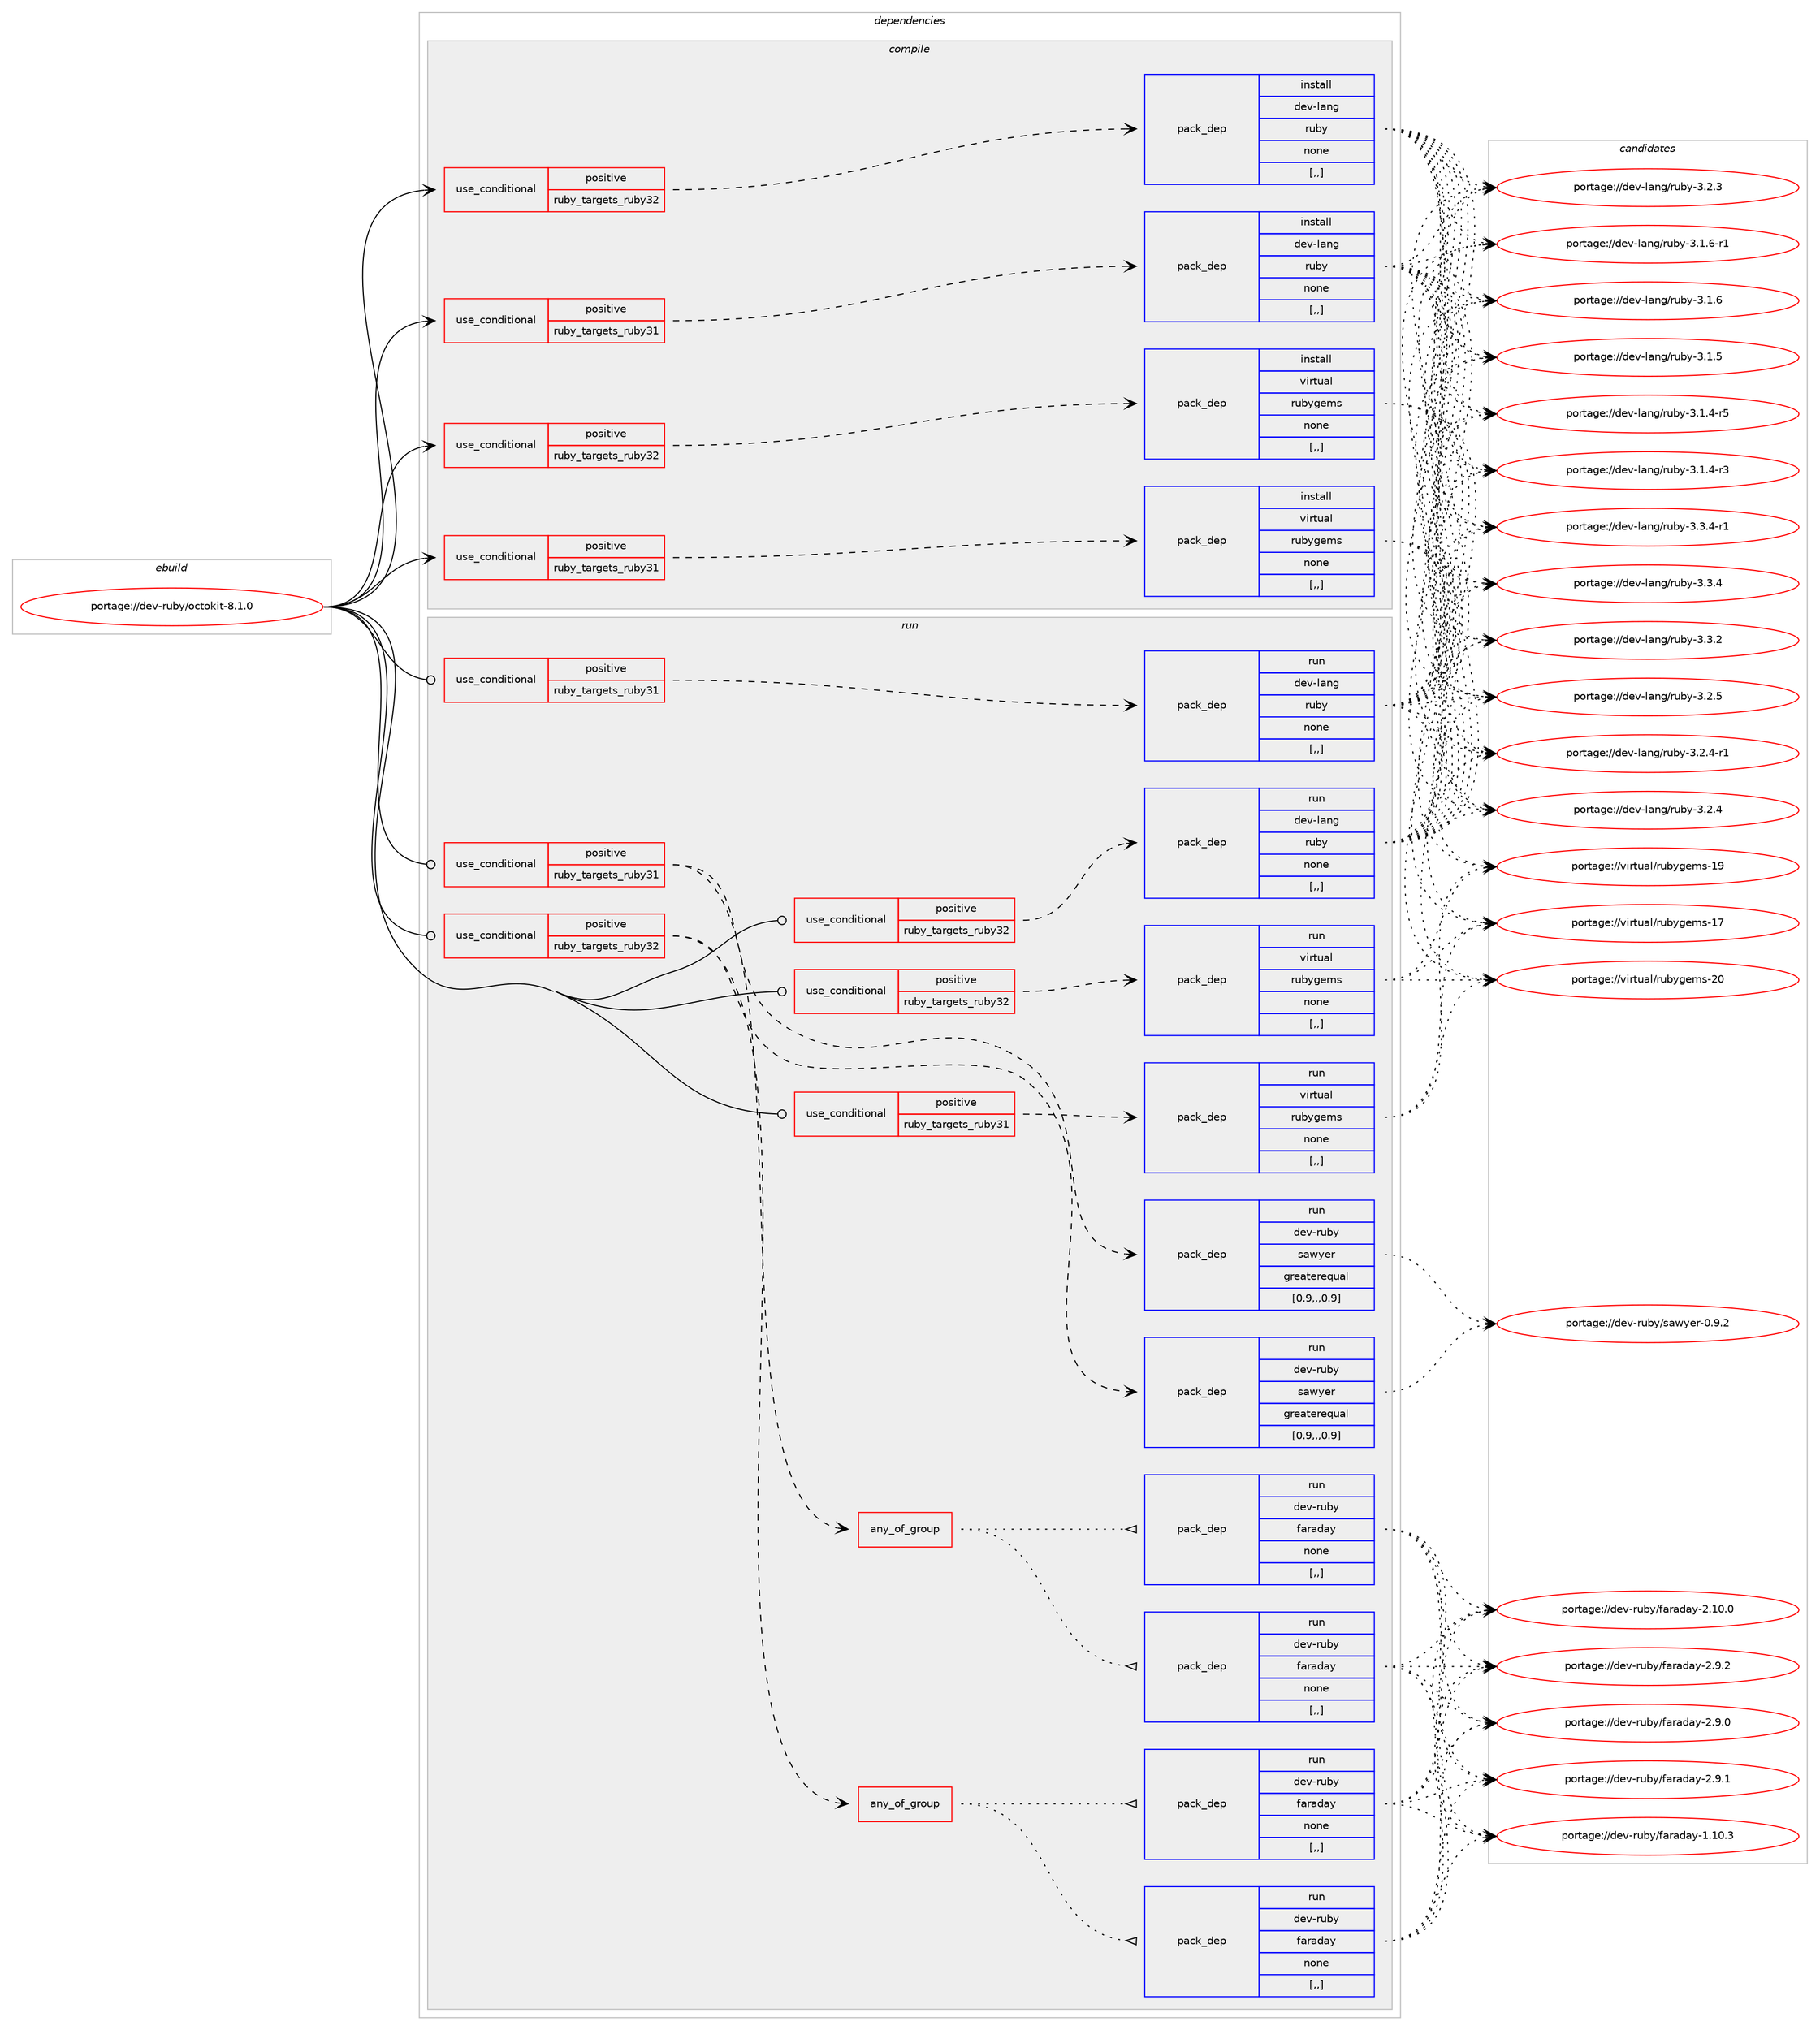 digraph prolog {

# *************
# Graph options
# *************

newrank=true;
concentrate=true;
compound=true;
graph [rankdir=LR,fontname=Helvetica,fontsize=10,ranksep=1.5];#, ranksep=2.5, nodesep=0.2];
edge  [arrowhead=vee];
node  [fontname=Helvetica,fontsize=10];

# **********
# The ebuild
# **********

subgraph cluster_leftcol {
color=gray;
label=<<i>ebuild</i>>;
id [label="portage://dev-ruby/octokit-8.1.0", color=red, width=4, href="../dev-ruby/octokit-8.1.0.svg"];
}

# ****************
# The dependencies
# ****************

subgraph cluster_midcol {
color=gray;
label=<<i>dependencies</i>>;
subgraph cluster_compile {
fillcolor="#eeeeee";
style=filled;
label=<<i>compile</i>>;
subgraph cond52057 {
dependency193122 [label=<<TABLE BORDER="0" CELLBORDER="1" CELLSPACING="0" CELLPADDING="4"><TR><TD ROWSPAN="3" CELLPADDING="10">use_conditional</TD></TR><TR><TD>positive</TD></TR><TR><TD>ruby_targets_ruby31</TD></TR></TABLE>>, shape=none, color=red];
subgraph pack139717 {
dependency193123 [label=<<TABLE BORDER="0" CELLBORDER="1" CELLSPACING="0" CELLPADDING="4" WIDTH="220"><TR><TD ROWSPAN="6" CELLPADDING="30">pack_dep</TD></TR><TR><TD WIDTH="110">install</TD></TR><TR><TD>dev-lang</TD></TR><TR><TD>ruby</TD></TR><TR><TD>none</TD></TR><TR><TD>[,,]</TD></TR></TABLE>>, shape=none, color=blue];
}
dependency193122:e -> dependency193123:w [weight=20,style="dashed",arrowhead="vee"];
}
id:e -> dependency193122:w [weight=20,style="solid",arrowhead="vee"];
subgraph cond52058 {
dependency193124 [label=<<TABLE BORDER="0" CELLBORDER="1" CELLSPACING="0" CELLPADDING="4"><TR><TD ROWSPAN="3" CELLPADDING="10">use_conditional</TD></TR><TR><TD>positive</TD></TR><TR><TD>ruby_targets_ruby31</TD></TR></TABLE>>, shape=none, color=red];
subgraph pack139718 {
dependency193125 [label=<<TABLE BORDER="0" CELLBORDER="1" CELLSPACING="0" CELLPADDING="4" WIDTH="220"><TR><TD ROWSPAN="6" CELLPADDING="30">pack_dep</TD></TR><TR><TD WIDTH="110">install</TD></TR><TR><TD>virtual</TD></TR><TR><TD>rubygems</TD></TR><TR><TD>none</TD></TR><TR><TD>[,,]</TD></TR></TABLE>>, shape=none, color=blue];
}
dependency193124:e -> dependency193125:w [weight=20,style="dashed",arrowhead="vee"];
}
id:e -> dependency193124:w [weight=20,style="solid",arrowhead="vee"];
subgraph cond52059 {
dependency193126 [label=<<TABLE BORDER="0" CELLBORDER="1" CELLSPACING="0" CELLPADDING="4"><TR><TD ROWSPAN="3" CELLPADDING="10">use_conditional</TD></TR><TR><TD>positive</TD></TR><TR><TD>ruby_targets_ruby32</TD></TR></TABLE>>, shape=none, color=red];
subgraph pack139719 {
dependency193127 [label=<<TABLE BORDER="0" CELLBORDER="1" CELLSPACING="0" CELLPADDING="4" WIDTH="220"><TR><TD ROWSPAN="6" CELLPADDING="30">pack_dep</TD></TR><TR><TD WIDTH="110">install</TD></TR><TR><TD>dev-lang</TD></TR><TR><TD>ruby</TD></TR><TR><TD>none</TD></TR><TR><TD>[,,]</TD></TR></TABLE>>, shape=none, color=blue];
}
dependency193126:e -> dependency193127:w [weight=20,style="dashed",arrowhead="vee"];
}
id:e -> dependency193126:w [weight=20,style="solid",arrowhead="vee"];
subgraph cond52060 {
dependency193128 [label=<<TABLE BORDER="0" CELLBORDER="1" CELLSPACING="0" CELLPADDING="4"><TR><TD ROWSPAN="3" CELLPADDING="10">use_conditional</TD></TR><TR><TD>positive</TD></TR><TR><TD>ruby_targets_ruby32</TD></TR></TABLE>>, shape=none, color=red];
subgraph pack139720 {
dependency193129 [label=<<TABLE BORDER="0" CELLBORDER="1" CELLSPACING="0" CELLPADDING="4" WIDTH="220"><TR><TD ROWSPAN="6" CELLPADDING="30">pack_dep</TD></TR><TR><TD WIDTH="110">install</TD></TR><TR><TD>virtual</TD></TR><TR><TD>rubygems</TD></TR><TR><TD>none</TD></TR><TR><TD>[,,]</TD></TR></TABLE>>, shape=none, color=blue];
}
dependency193128:e -> dependency193129:w [weight=20,style="dashed",arrowhead="vee"];
}
id:e -> dependency193128:w [weight=20,style="solid",arrowhead="vee"];
}
subgraph cluster_compileandrun {
fillcolor="#eeeeee";
style=filled;
label=<<i>compile and run</i>>;
}
subgraph cluster_run {
fillcolor="#eeeeee";
style=filled;
label=<<i>run</i>>;
subgraph cond52061 {
dependency193130 [label=<<TABLE BORDER="0" CELLBORDER="1" CELLSPACING="0" CELLPADDING="4"><TR><TD ROWSPAN="3" CELLPADDING="10">use_conditional</TD></TR><TR><TD>positive</TD></TR><TR><TD>ruby_targets_ruby31</TD></TR></TABLE>>, shape=none, color=red];
subgraph any1198 {
dependency193131 [label=<<TABLE BORDER="0" CELLBORDER="1" CELLSPACING="0" CELLPADDING="4"><TR><TD CELLPADDING="10">any_of_group</TD></TR></TABLE>>, shape=none, color=red];subgraph pack139721 {
dependency193132 [label=<<TABLE BORDER="0" CELLBORDER="1" CELLSPACING="0" CELLPADDING="4" WIDTH="220"><TR><TD ROWSPAN="6" CELLPADDING="30">pack_dep</TD></TR><TR><TD WIDTH="110">run</TD></TR><TR><TD>dev-ruby</TD></TR><TR><TD>faraday</TD></TR><TR><TD>none</TD></TR><TR><TD>[,,]</TD></TR></TABLE>>, shape=none, color=blue];
}
dependency193131:e -> dependency193132:w [weight=20,style="dotted",arrowhead="oinv"];
subgraph pack139722 {
dependency193133 [label=<<TABLE BORDER="0" CELLBORDER="1" CELLSPACING="0" CELLPADDING="4" WIDTH="220"><TR><TD ROWSPAN="6" CELLPADDING="30">pack_dep</TD></TR><TR><TD WIDTH="110">run</TD></TR><TR><TD>dev-ruby</TD></TR><TR><TD>faraday</TD></TR><TR><TD>none</TD></TR><TR><TD>[,,]</TD></TR></TABLE>>, shape=none, color=blue];
}
dependency193131:e -> dependency193133:w [weight=20,style="dotted",arrowhead="oinv"];
}
dependency193130:e -> dependency193131:w [weight=20,style="dashed",arrowhead="vee"];
subgraph pack139723 {
dependency193134 [label=<<TABLE BORDER="0" CELLBORDER="1" CELLSPACING="0" CELLPADDING="4" WIDTH="220"><TR><TD ROWSPAN="6" CELLPADDING="30">pack_dep</TD></TR><TR><TD WIDTH="110">run</TD></TR><TR><TD>dev-ruby</TD></TR><TR><TD>sawyer</TD></TR><TR><TD>greaterequal</TD></TR><TR><TD>[0.9,,,0.9]</TD></TR></TABLE>>, shape=none, color=blue];
}
dependency193130:e -> dependency193134:w [weight=20,style="dashed",arrowhead="vee"];
}
id:e -> dependency193130:w [weight=20,style="solid",arrowhead="odot"];
subgraph cond52062 {
dependency193135 [label=<<TABLE BORDER="0" CELLBORDER="1" CELLSPACING="0" CELLPADDING="4"><TR><TD ROWSPAN="3" CELLPADDING="10">use_conditional</TD></TR><TR><TD>positive</TD></TR><TR><TD>ruby_targets_ruby31</TD></TR></TABLE>>, shape=none, color=red];
subgraph pack139724 {
dependency193136 [label=<<TABLE BORDER="0" CELLBORDER="1" CELLSPACING="0" CELLPADDING="4" WIDTH="220"><TR><TD ROWSPAN="6" CELLPADDING="30">pack_dep</TD></TR><TR><TD WIDTH="110">run</TD></TR><TR><TD>dev-lang</TD></TR><TR><TD>ruby</TD></TR><TR><TD>none</TD></TR><TR><TD>[,,]</TD></TR></TABLE>>, shape=none, color=blue];
}
dependency193135:e -> dependency193136:w [weight=20,style="dashed",arrowhead="vee"];
}
id:e -> dependency193135:w [weight=20,style="solid",arrowhead="odot"];
subgraph cond52063 {
dependency193137 [label=<<TABLE BORDER="0" CELLBORDER="1" CELLSPACING="0" CELLPADDING="4"><TR><TD ROWSPAN="3" CELLPADDING="10">use_conditional</TD></TR><TR><TD>positive</TD></TR><TR><TD>ruby_targets_ruby31</TD></TR></TABLE>>, shape=none, color=red];
subgraph pack139725 {
dependency193138 [label=<<TABLE BORDER="0" CELLBORDER="1" CELLSPACING="0" CELLPADDING="4" WIDTH="220"><TR><TD ROWSPAN="6" CELLPADDING="30">pack_dep</TD></TR><TR><TD WIDTH="110">run</TD></TR><TR><TD>virtual</TD></TR><TR><TD>rubygems</TD></TR><TR><TD>none</TD></TR><TR><TD>[,,]</TD></TR></TABLE>>, shape=none, color=blue];
}
dependency193137:e -> dependency193138:w [weight=20,style="dashed",arrowhead="vee"];
}
id:e -> dependency193137:w [weight=20,style="solid",arrowhead="odot"];
subgraph cond52064 {
dependency193139 [label=<<TABLE BORDER="0" CELLBORDER="1" CELLSPACING="0" CELLPADDING="4"><TR><TD ROWSPAN="3" CELLPADDING="10">use_conditional</TD></TR><TR><TD>positive</TD></TR><TR><TD>ruby_targets_ruby32</TD></TR></TABLE>>, shape=none, color=red];
subgraph any1199 {
dependency193140 [label=<<TABLE BORDER="0" CELLBORDER="1" CELLSPACING="0" CELLPADDING="4"><TR><TD CELLPADDING="10">any_of_group</TD></TR></TABLE>>, shape=none, color=red];subgraph pack139726 {
dependency193141 [label=<<TABLE BORDER="0" CELLBORDER="1" CELLSPACING="0" CELLPADDING="4" WIDTH="220"><TR><TD ROWSPAN="6" CELLPADDING="30">pack_dep</TD></TR><TR><TD WIDTH="110">run</TD></TR><TR><TD>dev-ruby</TD></TR><TR><TD>faraday</TD></TR><TR><TD>none</TD></TR><TR><TD>[,,]</TD></TR></TABLE>>, shape=none, color=blue];
}
dependency193140:e -> dependency193141:w [weight=20,style="dotted",arrowhead="oinv"];
subgraph pack139727 {
dependency193142 [label=<<TABLE BORDER="0" CELLBORDER="1" CELLSPACING="0" CELLPADDING="4" WIDTH="220"><TR><TD ROWSPAN="6" CELLPADDING="30">pack_dep</TD></TR><TR><TD WIDTH="110">run</TD></TR><TR><TD>dev-ruby</TD></TR><TR><TD>faraday</TD></TR><TR><TD>none</TD></TR><TR><TD>[,,]</TD></TR></TABLE>>, shape=none, color=blue];
}
dependency193140:e -> dependency193142:w [weight=20,style="dotted",arrowhead="oinv"];
}
dependency193139:e -> dependency193140:w [weight=20,style="dashed",arrowhead="vee"];
subgraph pack139728 {
dependency193143 [label=<<TABLE BORDER="0" CELLBORDER="1" CELLSPACING="0" CELLPADDING="4" WIDTH="220"><TR><TD ROWSPAN="6" CELLPADDING="30">pack_dep</TD></TR><TR><TD WIDTH="110">run</TD></TR><TR><TD>dev-ruby</TD></TR><TR><TD>sawyer</TD></TR><TR><TD>greaterequal</TD></TR><TR><TD>[0.9,,,0.9]</TD></TR></TABLE>>, shape=none, color=blue];
}
dependency193139:e -> dependency193143:w [weight=20,style="dashed",arrowhead="vee"];
}
id:e -> dependency193139:w [weight=20,style="solid",arrowhead="odot"];
subgraph cond52065 {
dependency193144 [label=<<TABLE BORDER="0" CELLBORDER="1" CELLSPACING="0" CELLPADDING="4"><TR><TD ROWSPAN="3" CELLPADDING="10">use_conditional</TD></TR><TR><TD>positive</TD></TR><TR><TD>ruby_targets_ruby32</TD></TR></TABLE>>, shape=none, color=red];
subgraph pack139729 {
dependency193145 [label=<<TABLE BORDER="0" CELLBORDER="1" CELLSPACING="0" CELLPADDING="4" WIDTH="220"><TR><TD ROWSPAN="6" CELLPADDING="30">pack_dep</TD></TR><TR><TD WIDTH="110">run</TD></TR><TR><TD>dev-lang</TD></TR><TR><TD>ruby</TD></TR><TR><TD>none</TD></TR><TR><TD>[,,]</TD></TR></TABLE>>, shape=none, color=blue];
}
dependency193144:e -> dependency193145:w [weight=20,style="dashed",arrowhead="vee"];
}
id:e -> dependency193144:w [weight=20,style="solid",arrowhead="odot"];
subgraph cond52066 {
dependency193146 [label=<<TABLE BORDER="0" CELLBORDER="1" CELLSPACING="0" CELLPADDING="4"><TR><TD ROWSPAN="3" CELLPADDING="10">use_conditional</TD></TR><TR><TD>positive</TD></TR><TR><TD>ruby_targets_ruby32</TD></TR></TABLE>>, shape=none, color=red];
subgraph pack139730 {
dependency193147 [label=<<TABLE BORDER="0" CELLBORDER="1" CELLSPACING="0" CELLPADDING="4" WIDTH="220"><TR><TD ROWSPAN="6" CELLPADDING="30">pack_dep</TD></TR><TR><TD WIDTH="110">run</TD></TR><TR><TD>virtual</TD></TR><TR><TD>rubygems</TD></TR><TR><TD>none</TD></TR><TR><TD>[,,]</TD></TR></TABLE>>, shape=none, color=blue];
}
dependency193146:e -> dependency193147:w [weight=20,style="dashed",arrowhead="vee"];
}
id:e -> dependency193146:w [weight=20,style="solid",arrowhead="odot"];
}
}

# **************
# The candidates
# **************

subgraph cluster_choices {
rank=same;
color=gray;
label=<<i>candidates</i>>;

subgraph choice139717 {
color=black;
nodesep=1;
choice100101118451089711010347114117981214551465146524511449 [label="portage://dev-lang/ruby-3.3.4-r1", color=red, width=4,href="../dev-lang/ruby-3.3.4-r1.svg"];
choice10010111845108971101034711411798121455146514652 [label="portage://dev-lang/ruby-3.3.4", color=red, width=4,href="../dev-lang/ruby-3.3.4.svg"];
choice10010111845108971101034711411798121455146514650 [label="portage://dev-lang/ruby-3.3.2", color=red, width=4,href="../dev-lang/ruby-3.3.2.svg"];
choice10010111845108971101034711411798121455146504653 [label="portage://dev-lang/ruby-3.2.5", color=red, width=4,href="../dev-lang/ruby-3.2.5.svg"];
choice100101118451089711010347114117981214551465046524511449 [label="portage://dev-lang/ruby-3.2.4-r1", color=red, width=4,href="../dev-lang/ruby-3.2.4-r1.svg"];
choice10010111845108971101034711411798121455146504652 [label="portage://dev-lang/ruby-3.2.4", color=red, width=4,href="../dev-lang/ruby-3.2.4.svg"];
choice10010111845108971101034711411798121455146504651 [label="portage://dev-lang/ruby-3.2.3", color=red, width=4,href="../dev-lang/ruby-3.2.3.svg"];
choice100101118451089711010347114117981214551464946544511449 [label="portage://dev-lang/ruby-3.1.6-r1", color=red, width=4,href="../dev-lang/ruby-3.1.6-r1.svg"];
choice10010111845108971101034711411798121455146494654 [label="portage://dev-lang/ruby-3.1.6", color=red, width=4,href="../dev-lang/ruby-3.1.6.svg"];
choice10010111845108971101034711411798121455146494653 [label="portage://dev-lang/ruby-3.1.5", color=red, width=4,href="../dev-lang/ruby-3.1.5.svg"];
choice100101118451089711010347114117981214551464946524511453 [label="portage://dev-lang/ruby-3.1.4-r5", color=red, width=4,href="../dev-lang/ruby-3.1.4-r5.svg"];
choice100101118451089711010347114117981214551464946524511451 [label="portage://dev-lang/ruby-3.1.4-r3", color=red, width=4,href="../dev-lang/ruby-3.1.4-r3.svg"];
dependency193123:e -> choice100101118451089711010347114117981214551465146524511449:w [style=dotted,weight="100"];
dependency193123:e -> choice10010111845108971101034711411798121455146514652:w [style=dotted,weight="100"];
dependency193123:e -> choice10010111845108971101034711411798121455146514650:w [style=dotted,weight="100"];
dependency193123:e -> choice10010111845108971101034711411798121455146504653:w [style=dotted,weight="100"];
dependency193123:e -> choice100101118451089711010347114117981214551465046524511449:w [style=dotted,weight="100"];
dependency193123:e -> choice10010111845108971101034711411798121455146504652:w [style=dotted,weight="100"];
dependency193123:e -> choice10010111845108971101034711411798121455146504651:w [style=dotted,weight="100"];
dependency193123:e -> choice100101118451089711010347114117981214551464946544511449:w [style=dotted,weight="100"];
dependency193123:e -> choice10010111845108971101034711411798121455146494654:w [style=dotted,weight="100"];
dependency193123:e -> choice10010111845108971101034711411798121455146494653:w [style=dotted,weight="100"];
dependency193123:e -> choice100101118451089711010347114117981214551464946524511453:w [style=dotted,weight="100"];
dependency193123:e -> choice100101118451089711010347114117981214551464946524511451:w [style=dotted,weight="100"];
}
subgraph choice139718 {
color=black;
nodesep=1;
choice118105114116117971084711411798121103101109115455048 [label="portage://virtual/rubygems-20", color=red, width=4,href="../virtual/rubygems-20.svg"];
choice118105114116117971084711411798121103101109115454957 [label="portage://virtual/rubygems-19", color=red, width=4,href="../virtual/rubygems-19.svg"];
choice118105114116117971084711411798121103101109115454955 [label="portage://virtual/rubygems-17", color=red, width=4,href="../virtual/rubygems-17.svg"];
dependency193125:e -> choice118105114116117971084711411798121103101109115455048:w [style=dotted,weight="100"];
dependency193125:e -> choice118105114116117971084711411798121103101109115454957:w [style=dotted,weight="100"];
dependency193125:e -> choice118105114116117971084711411798121103101109115454955:w [style=dotted,weight="100"];
}
subgraph choice139719 {
color=black;
nodesep=1;
choice100101118451089711010347114117981214551465146524511449 [label="portage://dev-lang/ruby-3.3.4-r1", color=red, width=4,href="../dev-lang/ruby-3.3.4-r1.svg"];
choice10010111845108971101034711411798121455146514652 [label="portage://dev-lang/ruby-3.3.4", color=red, width=4,href="../dev-lang/ruby-3.3.4.svg"];
choice10010111845108971101034711411798121455146514650 [label="portage://dev-lang/ruby-3.3.2", color=red, width=4,href="../dev-lang/ruby-3.3.2.svg"];
choice10010111845108971101034711411798121455146504653 [label="portage://dev-lang/ruby-3.2.5", color=red, width=4,href="../dev-lang/ruby-3.2.5.svg"];
choice100101118451089711010347114117981214551465046524511449 [label="portage://dev-lang/ruby-3.2.4-r1", color=red, width=4,href="../dev-lang/ruby-3.2.4-r1.svg"];
choice10010111845108971101034711411798121455146504652 [label="portage://dev-lang/ruby-3.2.4", color=red, width=4,href="../dev-lang/ruby-3.2.4.svg"];
choice10010111845108971101034711411798121455146504651 [label="portage://dev-lang/ruby-3.2.3", color=red, width=4,href="../dev-lang/ruby-3.2.3.svg"];
choice100101118451089711010347114117981214551464946544511449 [label="portage://dev-lang/ruby-3.1.6-r1", color=red, width=4,href="../dev-lang/ruby-3.1.6-r1.svg"];
choice10010111845108971101034711411798121455146494654 [label="portage://dev-lang/ruby-3.1.6", color=red, width=4,href="../dev-lang/ruby-3.1.6.svg"];
choice10010111845108971101034711411798121455146494653 [label="portage://dev-lang/ruby-3.1.5", color=red, width=4,href="../dev-lang/ruby-3.1.5.svg"];
choice100101118451089711010347114117981214551464946524511453 [label="portage://dev-lang/ruby-3.1.4-r5", color=red, width=4,href="../dev-lang/ruby-3.1.4-r5.svg"];
choice100101118451089711010347114117981214551464946524511451 [label="portage://dev-lang/ruby-3.1.4-r3", color=red, width=4,href="../dev-lang/ruby-3.1.4-r3.svg"];
dependency193127:e -> choice100101118451089711010347114117981214551465146524511449:w [style=dotted,weight="100"];
dependency193127:e -> choice10010111845108971101034711411798121455146514652:w [style=dotted,weight="100"];
dependency193127:e -> choice10010111845108971101034711411798121455146514650:w [style=dotted,weight="100"];
dependency193127:e -> choice10010111845108971101034711411798121455146504653:w [style=dotted,weight="100"];
dependency193127:e -> choice100101118451089711010347114117981214551465046524511449:w [style=dotted,weight="100"];
dependency193127:e -> choice10010111845108971101034711411798121455146504652:w [style=dotted,weight="100"];
dependency193127:e -> choice10010111845108971101034711411798121455146504651:w [style=dotted,weight="100"];
dependency193127:e -> choice100101118451089711010347114117981214551464946544511449:w [style=dotted,weight="100"];
dependency193127:e -> choice10010111845108971101034711411798121455146494654:w [style=dotted,weight="100"];
dependency193127:e -> choice10010111845108971101034711411798121455146494653:w [style=dotted,weight="100"];
dependency193127:e -> choice100101118451089711010347114117981214551464946524511453:w [style=dotted,weight="100"];
dependency193127:e -> choice100101118451089711010347114117981214551464946524511451:w [style=dotted,weight="100"];
}
subgraph choice139720 {
color=black;
nodesep=1;
choice118105114116117971084711411798121103101109115455048 [label="portage://virtual/rubygems-20", color=red, width=4,href="../virtual/rubygems-20.svg"];
choice118105114116117971084711411798121103101109115454957 [label="portage://virtual/rubygems-19", color=red, width=4,href="../virtual/rubygems-19.svg"];
choice118105114116117971084711411798121103101109115454955 [label="portage://virtual/rubygems-17", color=red, width=4,href="../virtual/rubygems-17.svg"];
dependency193129:e -> choice118105114116117971084711411798121103101109115455048:w [style=dotted,weight="100"];
dependency193129:e -> choice118105114116117971084711411798121103101109115454957:w [style=dotted,weight="100"];
dependency193129:e -> choice118105114116117971084711411798121103101109115454955:w [style=dotted,weight="100"];
}
subgraph choice139721 {
color=black;
nodesep=1;
choice10010111845114117981214710297114971009712145504649484648 [label="portage://dev-ruby/faraday-2.10.0", color=red, width=4,href="../dev-ruby/faraday-2.10.0.svg"];
choice100101118451141179812147102971149710097121455046574650 [label="portage://dev-ruby/faraday-2.9.2", color=red, width=4,href="../dev-ruby/faraday-2.9.2.svg"];
choice100101118451141179812147102971149710097121455046574649 [label="portage://dev-ruby/faraday-2.9.1", color=red, width=4,href="../dev-ruby/faraday-2.9.1.svg"];
choice100101118451141179812147102971149710097121455046574648 [label="portage://dev-ruby/faraday-2.9.0", color=red, width=4,href="../dev-ruby/faraday-2.9.0.svg"];
choice10010111845114117981214710297114971009712145494649484651 [label="portage://dev-ruby/faraday-1.10.3", color=red, width=4,href="../dev-ruby/faraday-1.10.3.svg"];
dependency193132:e -> choice10010111845114117981214710297114971009712145504649484648:w [style=dotted,weight="100"];
dependency193132:e -> choice100101118451141179812147102971149710097121455046574650:w [style=dotted,weight="100"];
dependency193132:e -> choice100101118451141179812147102971149710097121455046574649:w [style=dotted,weight="100"];
dependency193132:e -> choice100101118451141179812147102971149710097121455046574648:w [style=dotted,weight="100"];
dependency193132:e -> choice10010111845114117981214710297114971009712145494649484651:w [style=dotted,weight="100"];
}
subgraph choice139722 {
color=black;
nodesep=1;
choice10010111845114117981214710297114971009712145504649484648 [label="portage://dev-ruby/faraday-2.10.0", color=red, width=4,href="../dev-ruby/faraday-2.10.0.svg"];
choice100101118451141179812147102971149710097121455046574650 [label="portage://dev-ruby/faraday-2.9.2", color=red, width=4,href="../dev-ruby/faraday-2.9.2.svg"];
choice100101118451141179812147102971149710097121455046574649 [label="portage://dev-ruby/faraday-2.9.1", color=red, width=4,href="../dev-ruby/faraday-2.9.1.svg"];
choice100101118451141179812147102971149710097121455046574648 [label="portage://dev-ruby/faraday-2.9.0", color=red, width=4,href="../dev-ruby/faraday-2.9.0.svg"];
choice10010111845114117981214710297114971009712145494649484651 [label="portage://dev-ruby/faraday-1.10.3", color=red, width=4,href="../dev-ruby/faraday-1.10.3.svg"];
dependency193133:e -> choice10010111845114117981214710297114971009712145504649484648:w [style=dotted,weight="100"];
dependency193133:e -> choice100101118451141179812147102971149710097121455046574650:w [style=dotted,weight="100"];
dependency193133:e -> choice100101118451141179812147102971149710097121455046574649:w [style=dotted,weight="100"];
dependency193133:e -> choice100101118451141179812147102971149710097121455046574648:w [style=dotted,weight="100"];
dependency193133:e -> choice10010111845114117981214710297114971009712145494649484651:w [style=dotted,weight="100"];
}
subgraph choice139723 {
color=black;
nodesep=1;
choice10010111845114117981214711597119121101114454846574650 [label="portage://dev-ruby/sawyer-0.9.2", color=red, width=4,href="../dev-ruby/sawyer-0.9.2.svg"];
dependency193134:e -> choice10010111845114117981214711597119121101114454846574650:w [style=dotted,weight="100"];
}
subgraph choice139724 {
color=black;
nodesep=1;
choice100101118451089711010347114117981214551465146524511449 [label="portage://dev-lang/ruby-3.3.4-r1", color=red, width=4,href="../dev-lang/ruby-3.3.4-r1.svg"];
choice10010111845108971101034711411798121455146514652 [label="portage://dev-lang/ruby-3.3.4", color=red, width=4,href="../dev-lang/ruby-3.3.4.svg"];
choice10010111845108971101034711411798121455146514650 [label="portage://dev-lang/ruby-3.3.2", color=red, width=4,href="../dev-lang/ruby-3.3.2.svg"];
choice10010111845108971101034711411798121455146504653 [label="portage://dev-lang/ruby-3.2.5", color=red, width=4,href="../dev-lang/ruby-3.2.5.svg"];
choice100101118451089711010347114117981214551465046524511449 [label="portage://dev-lang/ruby-3.2.4-r1", color=red, width=4,href="../dev-lang/ruby-3.2.4-r1.svg"];
choice10010111845108971101034711411798121455146504652 [label="portage://dev-lang/ruby-3.2.4", color=red, width=4,href="../dev-lang/ruby-3.2.4.svg"];
choice10010111845108971101034711411798121455146504651 [label="portage://dev-lang/ruby-3.2.3", color=red, width=4,href="../dev-lang/ruby-3.2.3.svg"];
choice100101118451089711010347114117981214551464946544511449 [label="portage://dev-lang/ruby-3.1.6-r1", color=red, width=4,href="../dev-lang/ruby-3.1.6-r1.svg"];
choice10010111845108971101034711411798121455146494654 [label="portage://dev-lang/ruby-3.1.6", color=red, width=4,href="../dev-lang/ruby-3.1.6.svg"];
choice10010111845108971101034711411798121455146494653 [label="portage://dev-lang/ruby-3.1.5", color=red, width=4,href="../dev-lang/ruby-3.1.5.svg"];
choice100101118451089711010347114117981214551464946524511453 [label="portage://dev-lang/ruby-3.1.4-r5", color=red, width=4,href="../dev-lang/ruby-3.1.4-r5.svg"];
choice100101118451089711010347114117981214551464946524511451 [label="portage://dev-lang/ruby-3.1.4-r3", color=red, width=4,href="../dev-lang/ruby-3.1.4-r3.svg"];
dependency193136:e -> choice100101118451089711010347114117981214551465146524511449:w [style=dotted,weight="100"];
dependency193136:e -> choice10010111845108971101034711411798121455146514652:w [style=dotted,weight="100"];
dependency193136:e -> choice10010111845108971101034711411798121455146514650:w [style=dotted,weight="100"];
dependency193136:e -> choice10010111845108971101034711411798121455146504653:w [style=dotted,weight="100"];
dependency193136:e -> choice100101118451089711010347114117981214551465046524511449:w [style=dotted,weight="100"];
dependency193136:e -> choice10010111845108971101034711411798121455146504652:w [style=dotted,weight="100"];
dependency193136:e -> choice10010111845108971101034711411798121455146504651:w [style=dotted,weight="100"];
dependency193136:e -> choice100101118451089711010347114117981214551464946544511449:w [style=dotted,weight="100"];
dependency193136:e -> choice10010111845108971101034711411798121455146494654:w [style=dotted,weight="100"];
dependency193136:e -> choice10010111845108971101034711411798121455146494653:w [style=dotted,weight="100"];
dependency193136:e -> choice100101118451089711010347114117981214551464946524511453:w [style=dotted,weight="100"];
dependency193136:e -> choice100101118451089711010347114117981214551464946524511451:w [style=dotted,weight="100"];
}
subgraph choice139725 {
color=black;
nodesep=1;
choice118105114116117971084711411798121103101109115455048 [label="portage://virtual/rubygems-20", color=red, width=4,href="../virtual/rubygems-20.svg"];
choice118105114116117971084711411798121103101109115454957 [label="portage://virtual/rubygems-19", color=red, width=4,href="../virtual/rubygems-19.svg"];
choice118105114116117971084711411798121103101109115454955 [label="portage://virtual/rubygems-17", color=red, width=4,href="../virtual/rubygems-17.svg"];
dependency193138:e -> choice118105114116117971084711411798121103101109115455048:w [style=dotted,weight="100"];
dependency193138:e -> choice118105114116117971084711411798121103101109115454957:w [style=dotted,weight="100"];
dependency193138:e -> choice118105114116117971084711411798121103101109115454955:w [style=dotted,weight="100"];
}
subgraph choice139726 {
color=black;
nodesep=1;
choice10010111845114117981214710297114971009712145504649484648 [label="portage://dev-ruby/faraday-2.10.0", color=red, width=4,href="../dev-ruby/faraday-2.10.0.svg"];
choice100101118451141179812147102971149710097121455046574650 [label="portage://dev-ruby/faraday-2.9.2", color=red, width=4,href="../dev-ruby/faraday-2.9.2.svg"];
choice100101118451141179812147102971149710097121455046574649 [label="portage://dev-ruby/faraday-2.9.1", color=red, width=4,href="../dev-ruby/faraday-2.9.1.svg"];
choice100101118451141179812147102971149710097121455046574648 [label="portage://dev-ruby/faraday-2.9.0", color=red, width=4,href="../dev-ruby/faraday-2.9.0.svg"];
choice10010111845114117981214710297114971009712145494649484651 [label="portage://dev-ruby/faraday-1.10.3", color=red, width=4,href="../dev-ruby/faraday-1.10.3.svg"];
dependency193141:e -> choice10010111845114117981214710297114971009712145504649484648:w [style=dotted,weight="100"];
dependency193141:e -> choice100101118451141179812147102971149710097121455046574650:w [style=dotted,weight="100"];
dependency193141:e -> choice100101118451141179812147102971149710097121455046574649:w [style=dotted,weight="100"];
dependency193141:e -> choice100101118451141179812147102971149710097121455046574648:w [style=dotted,weight="100"];
dependency193141:e -> choice10010111845114117981214710297114971009712145494649484651:w [style=dotted,weight="100"];
}
subgraph choice139727 {
color=black;
nodesep=1;
choice10010111845114117981214710297114971009712145504649484648 [label="portage://dev-ruby/faraday-2.10.0", color=red, width=4,href="../dev-ruby/faraday-2.10.0.svg"];
choice100101118451141179812147102971149710097121455046574650 [label="portage://dev-ruby/faraday-2.9.2", color=red, width=4,href="../dev-ruby/faraday-2.9.2.svg"];
choice100101118451141179812147102971149710097121455046574649 [label="portage://dev-ruby/faraday-2.9.1", color=red, width=4,href="../dev-ruby/faraday-2.9.1.svg"];
choice100101118451141179812147102971149710097121455046574648 [label="portage://dev-ruby/faraday-2.9.0", color=red, width=4,href="../dev-ruby/faraday-2.9.0.svg"];
choice10010111845114117981214710297114971009712145494649484651 [label="portage://dev-ruby/faraday-1.10.3", color=red, width=4,href="../dev-ruby/faraday-1.10.3.svg"];
dependency193142:e -> choice10010111845114117981214710297114971009712145504649484648:w [style=dotted,weight="100"];
dependency193142:e -> choice100101118451141179812147102971149710097121455046574650:w [style=dotted,weight="100"];
dependency193142:e -> choice100101118451141179812147102971149710097121455046574649:w [style=dotted,weight="100"];
dependency193142:e -> choice100101118451141179812147102971149710097121455046574648:w [style=dotted,weight="100"];
dependency193142:e -> choice10010111845114117981214710297114971009712145494649484651:w [style=dotted,weight="100"];
}
subgraph choice139728 {
color=black;
nodesep=1;
choice10010111845114117981214711597119121101114454846574650 [label="portage://dev-ruby/sawyer-0.9.2", color=red, width=4,href="../dev-ruby/sawyer-0.9.2.svg"];
dependency193143:e -> choice10010111845114117981214711597119121101114454846574650:w [style=dotted,weight="100"];
}
subgraph choice139729 {
color=black;
nodesep=1;
choice100101118451089711010347114117981214551465146524511449 [label="portage://dev-lang/ruby-3.3.4-r1", color=red, width=4,href="../dev-lang/ruby-3.3.4-r1.svg"];
choice10010111845108971101034711411798121455146514652 [label="portage://dev-lang/ruby-3.3.4", color=red, width=4,href="../dev-lang/ruby-3.3.4.svg"];
choice10010111845108971101034711411798121455146514650 [label="portage://dev-lang/ruby-3.3.2", color=red, width=4,href="../dev-lang/ruby-3.3.2.svg"];
choice10010111845108971101034711411798121455146504653 [label="portage://dev-lang/ruby-3.2.5", color=red, width=4,href="../dev-lang/ruby-3.2.5.svg"];
choice100101118451089711010347114117981214551465046524511449 [label="portage://dev-lang/ruby-3.2.4-r1", color=red, width=4,href="../dev-lang/ruby-3.2.4-r1.svg"];
choice10010111845108971101034711411798121455146504652 [label="portage://dev-lang/ruby-3.2.4", color=red, width=4,href="../dev-lang/ruby-3.2.4.svg"];
choice10010111845108971101034711411798121455146504651 [label="portage://dev-lang/ruby-3.2.3", color=red, width=4,href="../dev-lang/ruby-3.2.3.svg"];
choice100101118451089711010347114117981214551464946544511449 [label="portage://dev-lang/ruby-3.1.6-r1", color=red, width=4,href="../dev-lang/ruby-3.1.6-r1.svg"];
choice10010111845108971101034711411798121455146494654 [label="portage://dev-lang/ruby-3.1.6", color=red, width=4,href="../dev-lang/ruby-3.1.6.svg"];
choice10010111845108971101034711411798121455146494653 [label="portage://dev-lang/ruby-3.1.5", color=red, width=4,href="../dev-lang/ruby-3.1.5.svg"];
choice100101118451089711010347114117981214551464946524511453 [label="portage://dev-lang/ruby-3.1.4-r5", color=red, width=4,href="../dev-lang/ruby-3.1.4-r5.svg"];
choice100101118451089711010347114117981214551464946524511451 [label="portage://dev-lang/ruby-3.1.4-r3", color=red, width=4,href="../dev-lang/ruby-3.1.4-r3.svg"];
dependency193145:e -> choice100101118451089711010347114117981214551465146524511449:w [style=dotted,weight="100"];
dependency193145:e -> choice10010111845108971101034711411798121455146514652:w [style=dotted,weight="100"];
dependency193145:e -> choice10010111845108971101034711411798121455146514650:w [style=dotted,weight="100"];
dependency193145:e -> choice10010111845108971101034711411798121455146504653:w [style=dotted,weight="100"];
dependency193145:e -> choice100101118451089711010347114117981214551465046524511449:w [style=dotted,weight="100"];
dependency193145:e -> choice10010111845108971101034711411798121455146504652:w [style=dotted,weight="100"];
dependency193145:e -> choice10010111845108971101034711411798121455146504651:w [style=dotted,weight="100"];
dependency193145:e -> choice100101118451089711010347114117981214551464946544511449:w [style=dotted,weight="100"];
dependency193145:e -> choice10010111845108971101034711411798121455146494654:w [style=dotted,weight="100"];
dependency193145:e -> choice10010111845108971101034711411798121455146494653:w [style=dotted,weight="100"];
dependency193145:e -> choice100101118451089711010347114117981214551464946524511453:w [style=dotted,weight="100"];
dependency193145:e -> choice100101118451089711010347114117981214551464946524511451:w [style=dotted,weight="100"];
}
subgraph choice139730 {
color=black;
nodesep=1;
choice118105114116117971084711411798121103101109115455048 [label="portage://virtual/rubygems-20", color=red, width=4,href="../virtual/rubygems-20.svg"];
choice118105114116117971084711411798121103101109115454957 [label="portage://virtual/rubygems-19", color=red, width=4,href="../virtual/rubygems-19.svg"];
choice118105114116117971084711411798121103101109115454955 [label="portage://virtual/rubygems-17", color=red, width=4,href="../virtual/rubygems-17.svg"];
dependency193147:e -> choice118105114116117971084711411798121103101109115455048:w [style=dotted,weight="100"];
dependency193147:e -> choice118105114116117971084711411798121103101109115454957:w [style=dotted,weight="100"];
dependency193147:e -> choice118105114116117971084711411798121103101109115454955:w [style=dotted,weight="100"];
}
}

}
